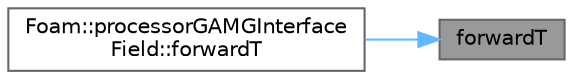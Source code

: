 digraph "forwardT"
{
 // LATEX_PDF_SIZE
  bgcolor="transparent";
  edge [fontname=Helvetica,fontsize=10,labelfontname=Helvetica,labelfontsize=10];
  node [fontname=Helvetica,fontsize=10,shape=box,height=0.2,width=0.4];
  rankdir="RL";
  Node1 [id="Node000001",label="forwardT",height=0.2,width=0.4,color="gray40", fillcolor="grey60", style="filled", fontcolor="black",tooltip=" "];
  Node1 -> Node2 [id="edge1_Node000001_Node000002",dir="back",color="steelblue1",style="solid",tooltip=" "];
  Node2 [id="Node000002",label="Foam::processorGAMGInterface\lField::forwardT",height=0.2,width=0.4,color="grey40", fillcolor="white", style="filled",URL="$classFoam_1_1processorGAMGInterfaceField.html#afd57cc6d6a68ac778640c5a3be82aab8",tooltip=" "];
}
